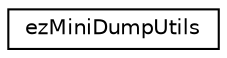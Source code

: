 digraph "Graphical Class Hierarchy"
{
 // LATEX_PDF_SIZE
  edge [fontname="Helvetica",fontsize="10",labelfontname="Helvetica",labelfontsize="10"];
  node [fontname="Helvetica",fontsize="10",shape=record];
  rankdir="LR";
  Node0 [label="ezMiniDumpUtils",height=0.2,width=0.4,color="black", fillcolor="white", style="filled",URL="$de/d18/structez_mini_dump_utils.htm",tooltip="Functionality for writing process mini-dumps (callstacks, memory snapshots, etc)"];
}
